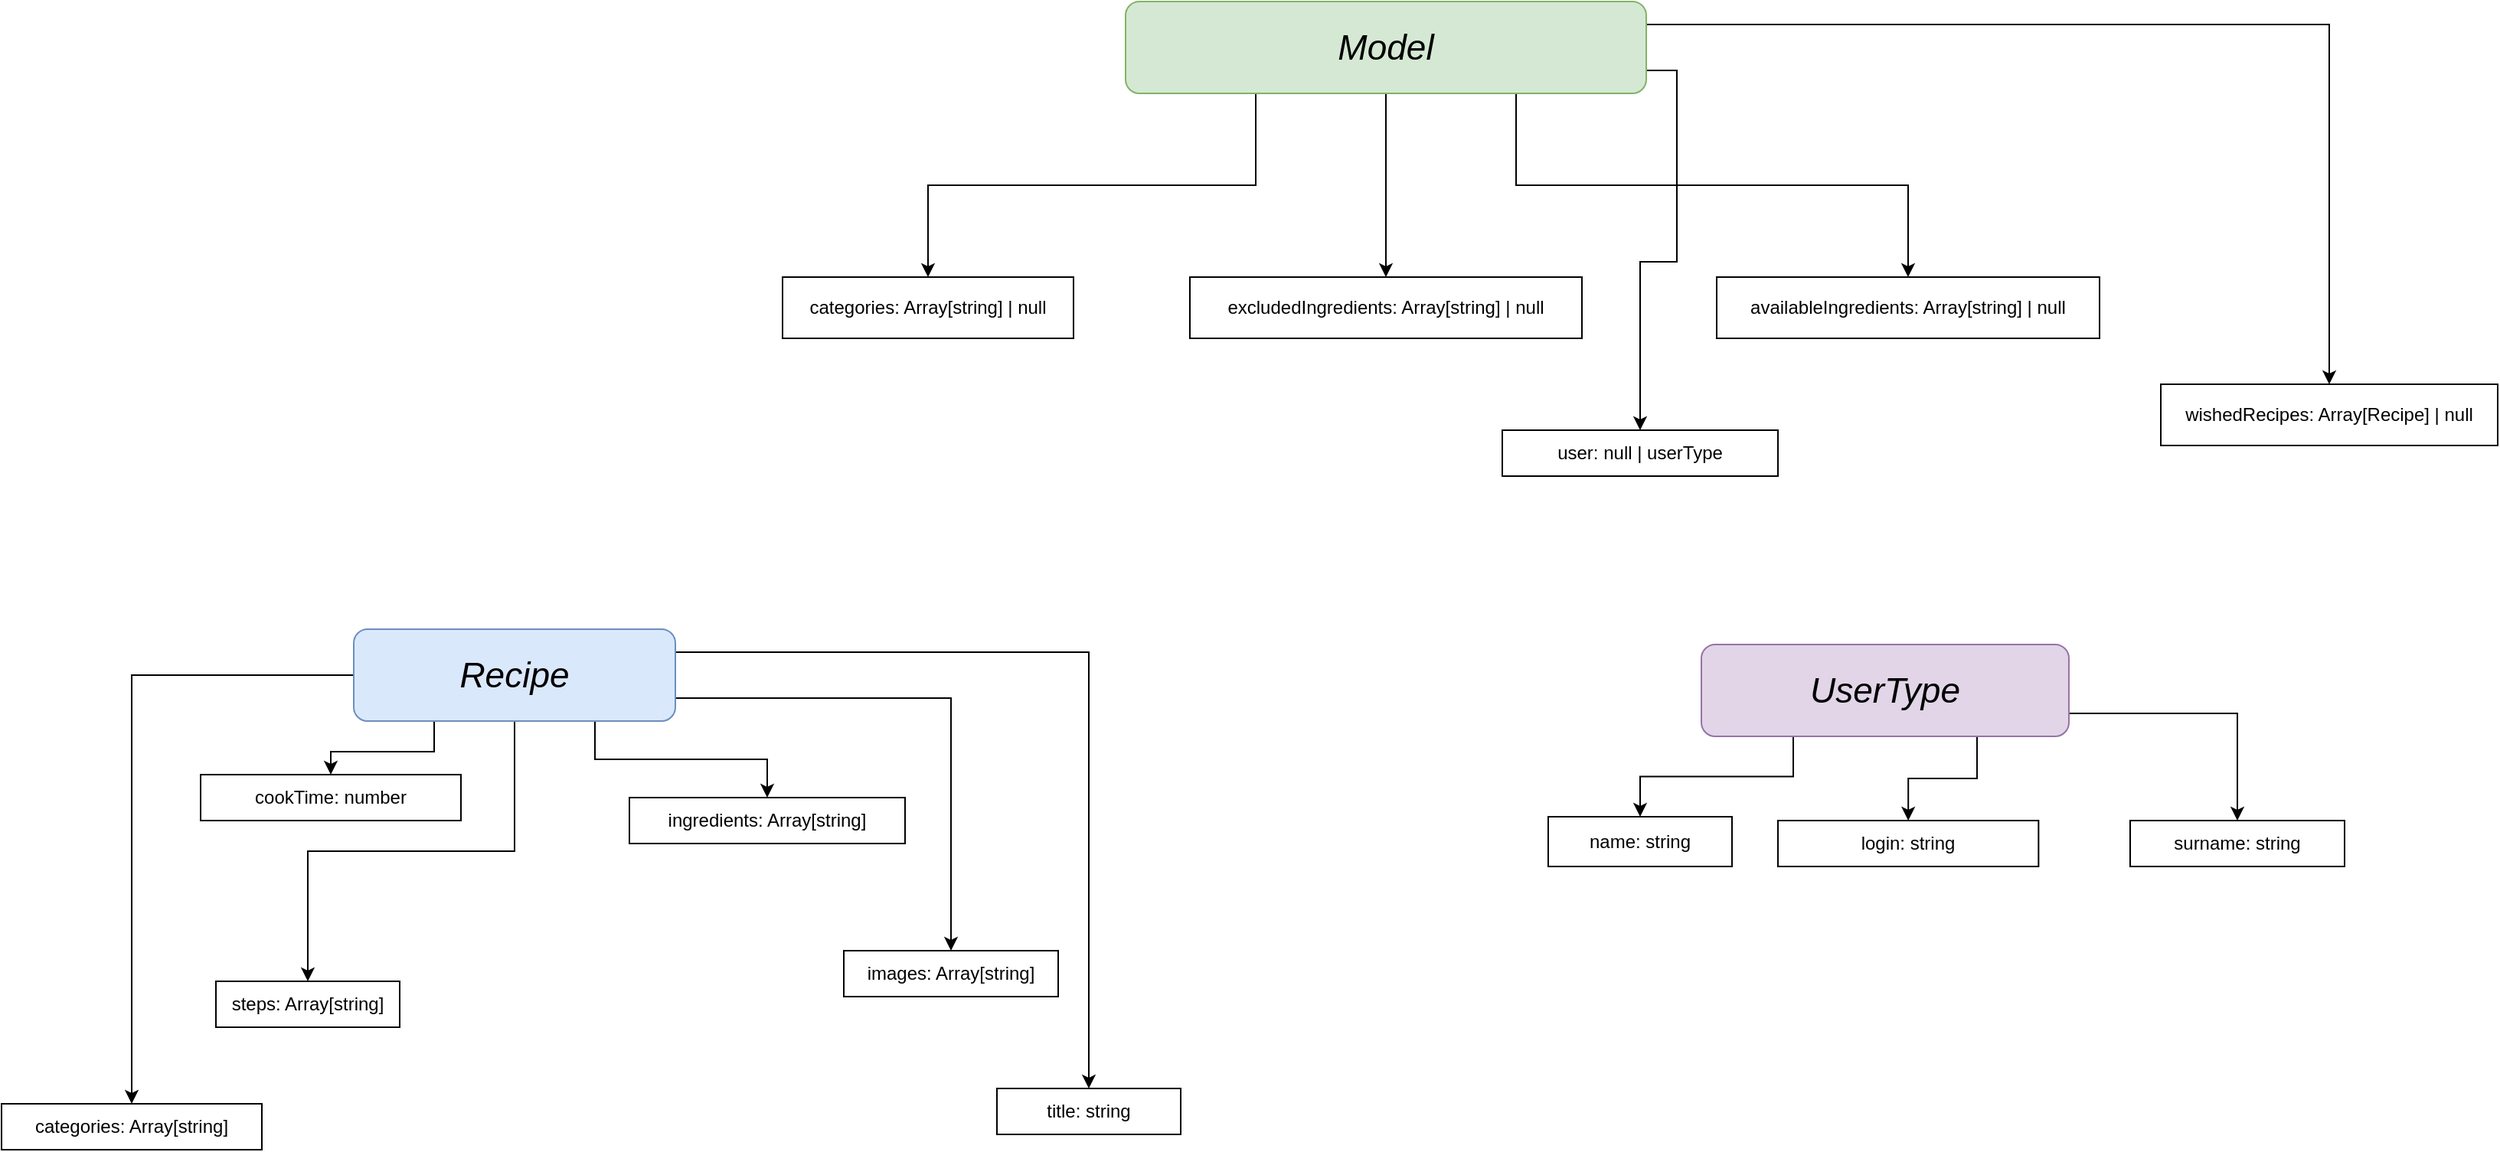 <mxfile version="14.4.2" type="device"><diagram id="GpRjXWq5eGW_1oGaIfOm" name="Page-1"><mxGraphModel dx="1815" dy="698" grid="1" gridSize="10" guides="1" tooltips="1" connect="1" arrows="1" fold="1" page="1" pageScale="1" pageWidth="827" pageHeight="1169" math="0" shadow="0"><root><mxCell id="0"/><mxCell id="1" parent="0"/><mxCell id="xoDvhIgksgRqL0E52apg-2" style="edgeStyle=orthogonalEdgeStyle;rounded=0;orthogonalLoop=1;jettySize=auto;html=1;exitX=0.25;exitY=1;exitDx=0;exitDy=0;fontSize=23;" parent="1" source="xoDvhIgksgRqL0E52apg-1" target="xoDvhIgksgRqL0E52apg-3" edge="1"><mxGeometry relative="1" as="geometry"><mxPoint x="510" y="260" as="targetPoint"/></mxGeometry></mxCell><mxCell id="xoDvhIgksgRqL0E52apg-4" style="edgeStyle=orthogonalEdgeStyle;rounded=0;orthogonalLoop=1;jettySize=auto;html=1;exitX=0.5;exitY=1;exitDx=0;exitDy=0;fontSize=23;" parent="1" source="xoDvhIgksgRqL0E52apg-1" target="xoDvhIgksgRqL0E52apg-5" edge="1"><mxGeometry relative="1" as="geometry"><mxPoint x="814" y="210" as="targetPoint"/></mxGeometry></mxCell><mxCell id="xoDvhIgksgRqL0E52apg-6" style="edgeStyle=orthogonalEdgeStyle;rounded=0;orthogonalLoop=1;jettySize=auto;html=1;exitX=0.75;exitY=1;exitDx=0;exitDy=0;fontSize=23;" parent="1" source="xoDvhIgksgRqL0E52apg-1" target="xoDvhIgksgRqL0E52apg-7" edge="1"><mxGeometry relative="1" as="geometry"><mxPoint x="1090" y="190" as="targetPoint"/></mxGeometry></mxCell><mxCell id="xoDvhIgksgRqL0E52apg-10" style="edgeStyle=orthogonalEdgeStyle;rounded=0;orthogonalLoop=1;jettySize=auto;html=1;exitX=1;exitY=0.25;exitDx=0;exitDy=0;fontSize=23;" parent="1" source="xoDvhIgksgRqL0E52apg-1" target="xoDvhIgksgRqL0E52apg-11" edge="1"><mxGeometry relative="1" as="geometry"><mxPoint x="1440" y="300" as="targetPoint"/></mxGeometry></mxCell><mxCell id="xoDvhIgksgRqL0E52apg-30" style="edgeStyle=orthogonalEdgeStyle;rounded=0;orthogonalLoop=1;jettySize=auto;html=1;exitX=1;exitY=0.75;exitDx=0;exitDy=0;fontSize=23;" parent="1" source="xoDvhIgksgRqL0E52apg-1" target="xoDvhIgksgRqL0E52apg-31" edge="1"><mxGeometry relative="1" as="geometry"><mxPoint x="960" y="340" as="targetPoint"/></mxGeometry></mxCell><mxCell id="xoDvhIgksgRqL0E52apg-1" value="&lt;span style=&quot;font-weight: normal&quot;&gt;Model&lt;/span&gt;" style="rounded=1;whiteSpace=wrap;html=1;fillColor=#d5e8d4;strokeColor=#82b366;fontSize=23;fontStyle=3" parent="1" vertex="1"><mxGeometry x="644" y="50" width="340" height="60" as="geometry"/></mxCell><mxCell id="xoDvhIgksgRqL0E52apg-3" value="categories: Array[string] | null" style="rounded=0;whiteSpace=wrap;html=1;" parent="1" vertex="1"><mxGeometry x="420" y="230" width="190" height="40" as="geometry"/></mxCell><mxCell id="xoDvhIgksgRqL0E52apg-5" value="excludedIngredients: Array[string] | null" style="rounded=0;whiteSpace=wrap;html=1;" parent="1" vertex="1"><mxGeometry x="686" y="230" width="256" height="40" as="geometry"/></mxCell><mxCell id="xoDvhIgksgRqL0E52apg-7" value="availableIngredients: Array[string] | null" style="rounded=0;whiteSpace=wrap;html=1;" parent="1" vertex="1"><mxGeometry x="1030" y="230" width="250" height="40" as="geometry"/></mxCell><mxCell id="xoDvhIgksgRqL0E52apg-11" value="wishedRecipes: Array[Recipe] | null" style="rounded=0;whiteSpace=wrap;html=1;" parent="1" vertex="1"><mxGeometry x="1320" y="300" width="220" height="40" as="geometry"/></mxCell><mxCell id="xoDvhIgksgRqL0E52apg-14" style="edgeStyle=orthogonalEdgeStyle;rounded=0;orthogonalLoop=1;jettySize=auto;html=1;exitX=0.25;exitY=1;exitDx=0;exitDy=0;fontSize=23;" parent="1" source="xoDvhIgksgRqL0E52apg-12" target="xoDvhIgksgRqL0E52apg-15" edge="1"><mxGeometry relative="1" as="geometry"><mxPoint x="130" y="600" as="targetPoint"/></mxGeometry></mxCell><mxCell id="xoDvhIgksgRqL0E52apg-16" style="edgeStyle=orthogonalEdgeStyle;rounded=0;orthogonalLoop=1;jettySize=auto;html=1;exitX=0.5;exitY=1;exitDx=0;exitDy=0;fontSize=23;" parent="1" source="xoDvhIgksgRqL0E52apg-12" target="xoDvhIgksgRqL0E52apg-17" edge="1"><mxGeometry relative="1" as="geometry"><mxPoint x="110" y="720" as="targetPoint"/></mxGeometry></mxCell><mxCell id="xoDvhIgksgRqL0E52apg-18" style="edgeStyle=orthogonalEdgeStyle;rounded=0;orthogonalLoop=1;jettySize=auto;html=1;exitX=0.75;exitY=1;exitDx=0;exitDy=0;fontSize=23;" parent="1" source="xoDvhIgksgRqL0E52apg-12" target="xoDvhIgksgRqL0E52apg-19" edge="1"><mxGeometry relative="1" as="geometry"><mxPoint x="390" y="580" as="targetPoint"/></mxGeometry></mxCell><mxCell id="xoDvhIgksgRqL0E52apg-20" style="edgeStyle=orthogonalEdgeStyle;rounded=0;orthogonalLoop=1;jettySize=auto;html=1;exitX=1;exitY=0.75;exitDx=0;exitDy=0;fontSize=23;" parent="1" source="xoDvhIgksgRqL0E52apg-12" target="xoDvhIgksgRqL0E52apg-21" edge="1"><mxGeometry relative="1" as="geometry"><mxPoint x="540" y="700" as="targetPoint"/></mxGeometry></mxCell><mxCell id="xoDvhIgksgRqL0E52apg-22" style="edgeStyle=orthogonalEdgeStyle;rounded=0;orthogonalLoop=1;jettySize=auto;html=1;exitX=1;exitY=0.25;exitDx=0;exitDy=0;fontSize=23;" parent="1" source="xoDvhIgksgRqL0E52apg-12" target="xoDvhIgksgRqL0E52apg-23" edge="1"><mxGeometry relative="1" as="geometry"><mxPoint x="620" y="790" as="targetPoint"/></mxGeometry></mxCell><mxCell id="xoDvhIgksgRqL0E52apg-26" style="edgeStyle=orthogonalEdgeStyle;rounded=0;orthogonalLoop=1;jettySize=auto;html=1;exitX=0;exitY=0.5;exitDx=0;exitDy=0;fontSize=23;" parent="1" source="xoDvhIgksgRqL0E52apg-12" target="xoDvhIgksgRqL0E52apg-27" edge="1"><mxGeometry relative="1" as="geometry"><mxPoint x="-30" y="800" as="targetPoint"/></mxGeometry></mxCell><mxCell id="xoDvhIgksgRqL0E52apg-12" value="Recipe" style="rounded=1;whiteSpace=wrap;html=1;fontSize=23;fillColor=#dae8fc;strokeColor=#6c8ebf;fontStyle=2" parent="1" vertex="1"><mxGeometry x="140" y="460" width="210" height="60" as="geometry"/></mxCell><mxCell id="xoDvhIgksgRqL0E52apg-15" value="cookTime: number" style="rounded=0;whiteSpace=wrap;html=1;" parent="1" vertex="1"><mxGeometry x="40" y="555" width="170" height="30" as="geometry"/></mxCell><mxCell id="xoDvhIgksgRqL0E52apg-17" value="steps: Array[string]" style="rounded=0;whiteSpace=wrap;html=1;" parent="1" vertex="1"><mxGeometry x="50" y="690" width="120" height="30" as="geometry"/></mxCell><mxCell id="xoDvhIgksgRqL0E52apg-19" value="ingredients: Array[string]" style="rounded=0;whiteSpace=wrap;html=1;" parent="1" vertex="1"><mxGeometry x="320" y="570" width="180" height="30" as="geometry"/></mxCell><mxCell id="xoDvhIgksgRqL0E52apg-21" value="images: Array[string]" style="rounded=0;whiteSpace=wrap;html=1;" parent="1" vertex="1"><mxGeometry x="460" y="670" width="140" height="30" as="geometry"/></mxCell><mxCell id="xoDvhIgksgRqL0E52apg-23" value="title: string" style="rounded=0;whiteSpace=wrap;html=1;" parent="1" vertex="1"><mxGeometry x="560" y="760" width="120" height="30" as="geometry"/></mxCell><mxCell id="xoDvhIgksgRqL0E52apg-27" value="categories: Array[string]" style="rounded=0;whiteSpace=wrap;html=1;" parent="1" vertex="1"><mxGeometry x="-90" y="770" width="170" height="30" as="geometry"/></mxCell><mxCell id="xoDvhIgksgRqL0E52apg-31" value="user: null | userType" style="rounded=0;whiteSpace=wrap;html=1;" parent="1" vertex="1"><mxGeometry x="890" y="330" width="180" height="30" as="geometry"/></mxCell><mxCell id="xoDvhIgksgRqL0E52apg-33" style="edgeStyle=orthogonalEdgeStyle;rounded=0;orthogonalLoop=1;jettySize=auto;html=1;exitX=0.75;exitY=1;exitDx=0;exitDy=0;fontSize=23;" parent="1" source="xoDvhIgksgRqL0E52apg-32" target="xoDvhIgksgRqL0E52apg-34" edge="1"><mxGeometry relative="1" as="geometry"><mxPoint x="1199.828" y="590" as="targetPoint"/></mxGeometry></mxCell><mxCell id="xoDvhIgksgRqL0E52apg-35" style="edgeStyle=orthogonalEdgeStyle;rounded=0;orthogonalLoop=1;jettySize=auto;html=1;exitX=0.25;exitY=1;exitDx=0;exitDy=0;fontSize=23;" parent="1" source="xoDvhIgksgRqL0E52apg-32" target="xoDvhIgksgRqL0E52apg-36" edge="1"><mxGeometry relative="1" as="geometry"><mxPoint x="1000" y="590" as="targetPoint"/></mxGeometry></mxCell><mxCell id="xoDvhIgksgRqL0E52apg-37" style="edgeStyle=orthogonalEdgeStyle;rounded=0;orthogonalLoop=1;jettySize=auto;html=1;exitX=1;exitY=0.75;exitDx=0;exitDy=0;fontSize=23;" parent="1" source="xoDvhIgksgRqL0E52apg-32" target="xoDvhIgksgRqL0E52apg-38" edge="1"><mxGeometry relative="1" as="geometry"><mxPoint x="1340" y="590" as="targetPoint"/></mxGeometry></mxCell><mxCell id="xoDvhIgksgRqL0E52apg-32" value="UserType" style="rounded=1;whiteSpace=wrap;html=1;fontSize=23;fillColor=#e1d5e7;strokeColor=#9673a6;fontStyle=2" parent="1" vertex="1"><mxGeometry x="1020" y="470" width="240" height="60" as="geometry"/></mxCell><mxCell id="xoDvhIgksgRqL0E52apg-34" value="login: string" style="rounded=0;whiteSpace=wrap;html=1;" parent="1" vertex="1"><mxGeometry x="1070" y="585" width="170.17" height="30" as="geometry"/></mxCell><mxCell id="xoDvhIgksgRqL0E52apg-36" value="name: string" style="rounded=0;whiteSpace=wrap;html=1;" parent="1" vertex="1"><mxGeometry x="920" y="582.5" width="120" height="32.5" as="geometry"/></mxCell><mxCell id="xoDvhIgksgRqL0E52apg-38" value="surname: string" style="rounded=0;whiteSpace=wrap;html=1;" parent="1" vertex="1"><mxGeometry x="1300" y="585" width="140" height="30" as="geometry"/></mxCell></root></mxGraphModel></diagram></mxfile>